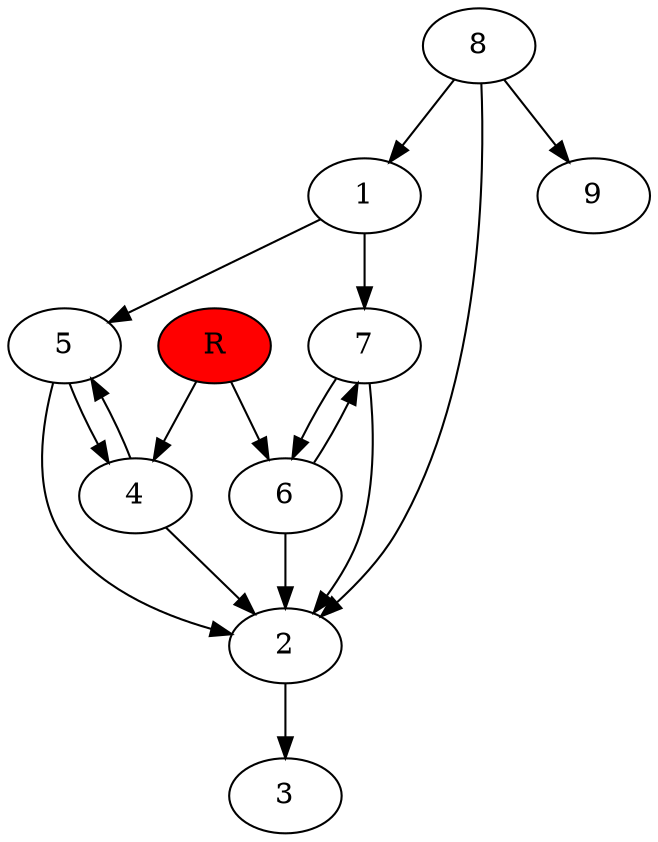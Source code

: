 digraph prb38010 {
	1
	2
	3
	4
	5
	6
	7
	8
	R [fillcolor="#ff0000" style=filled]
	1 -> 5
	1 -> 7
	2 -> 3
	4 -> 2
	4 -> 5
	5 -> 2
	5 -> 4
	6 -> 2
	6 -> 7
	7 -> 2
	7 -> 6
	8 -> 1
	8 -> 2
	8 -> 9
	R -> 4
	R -> 6
}

